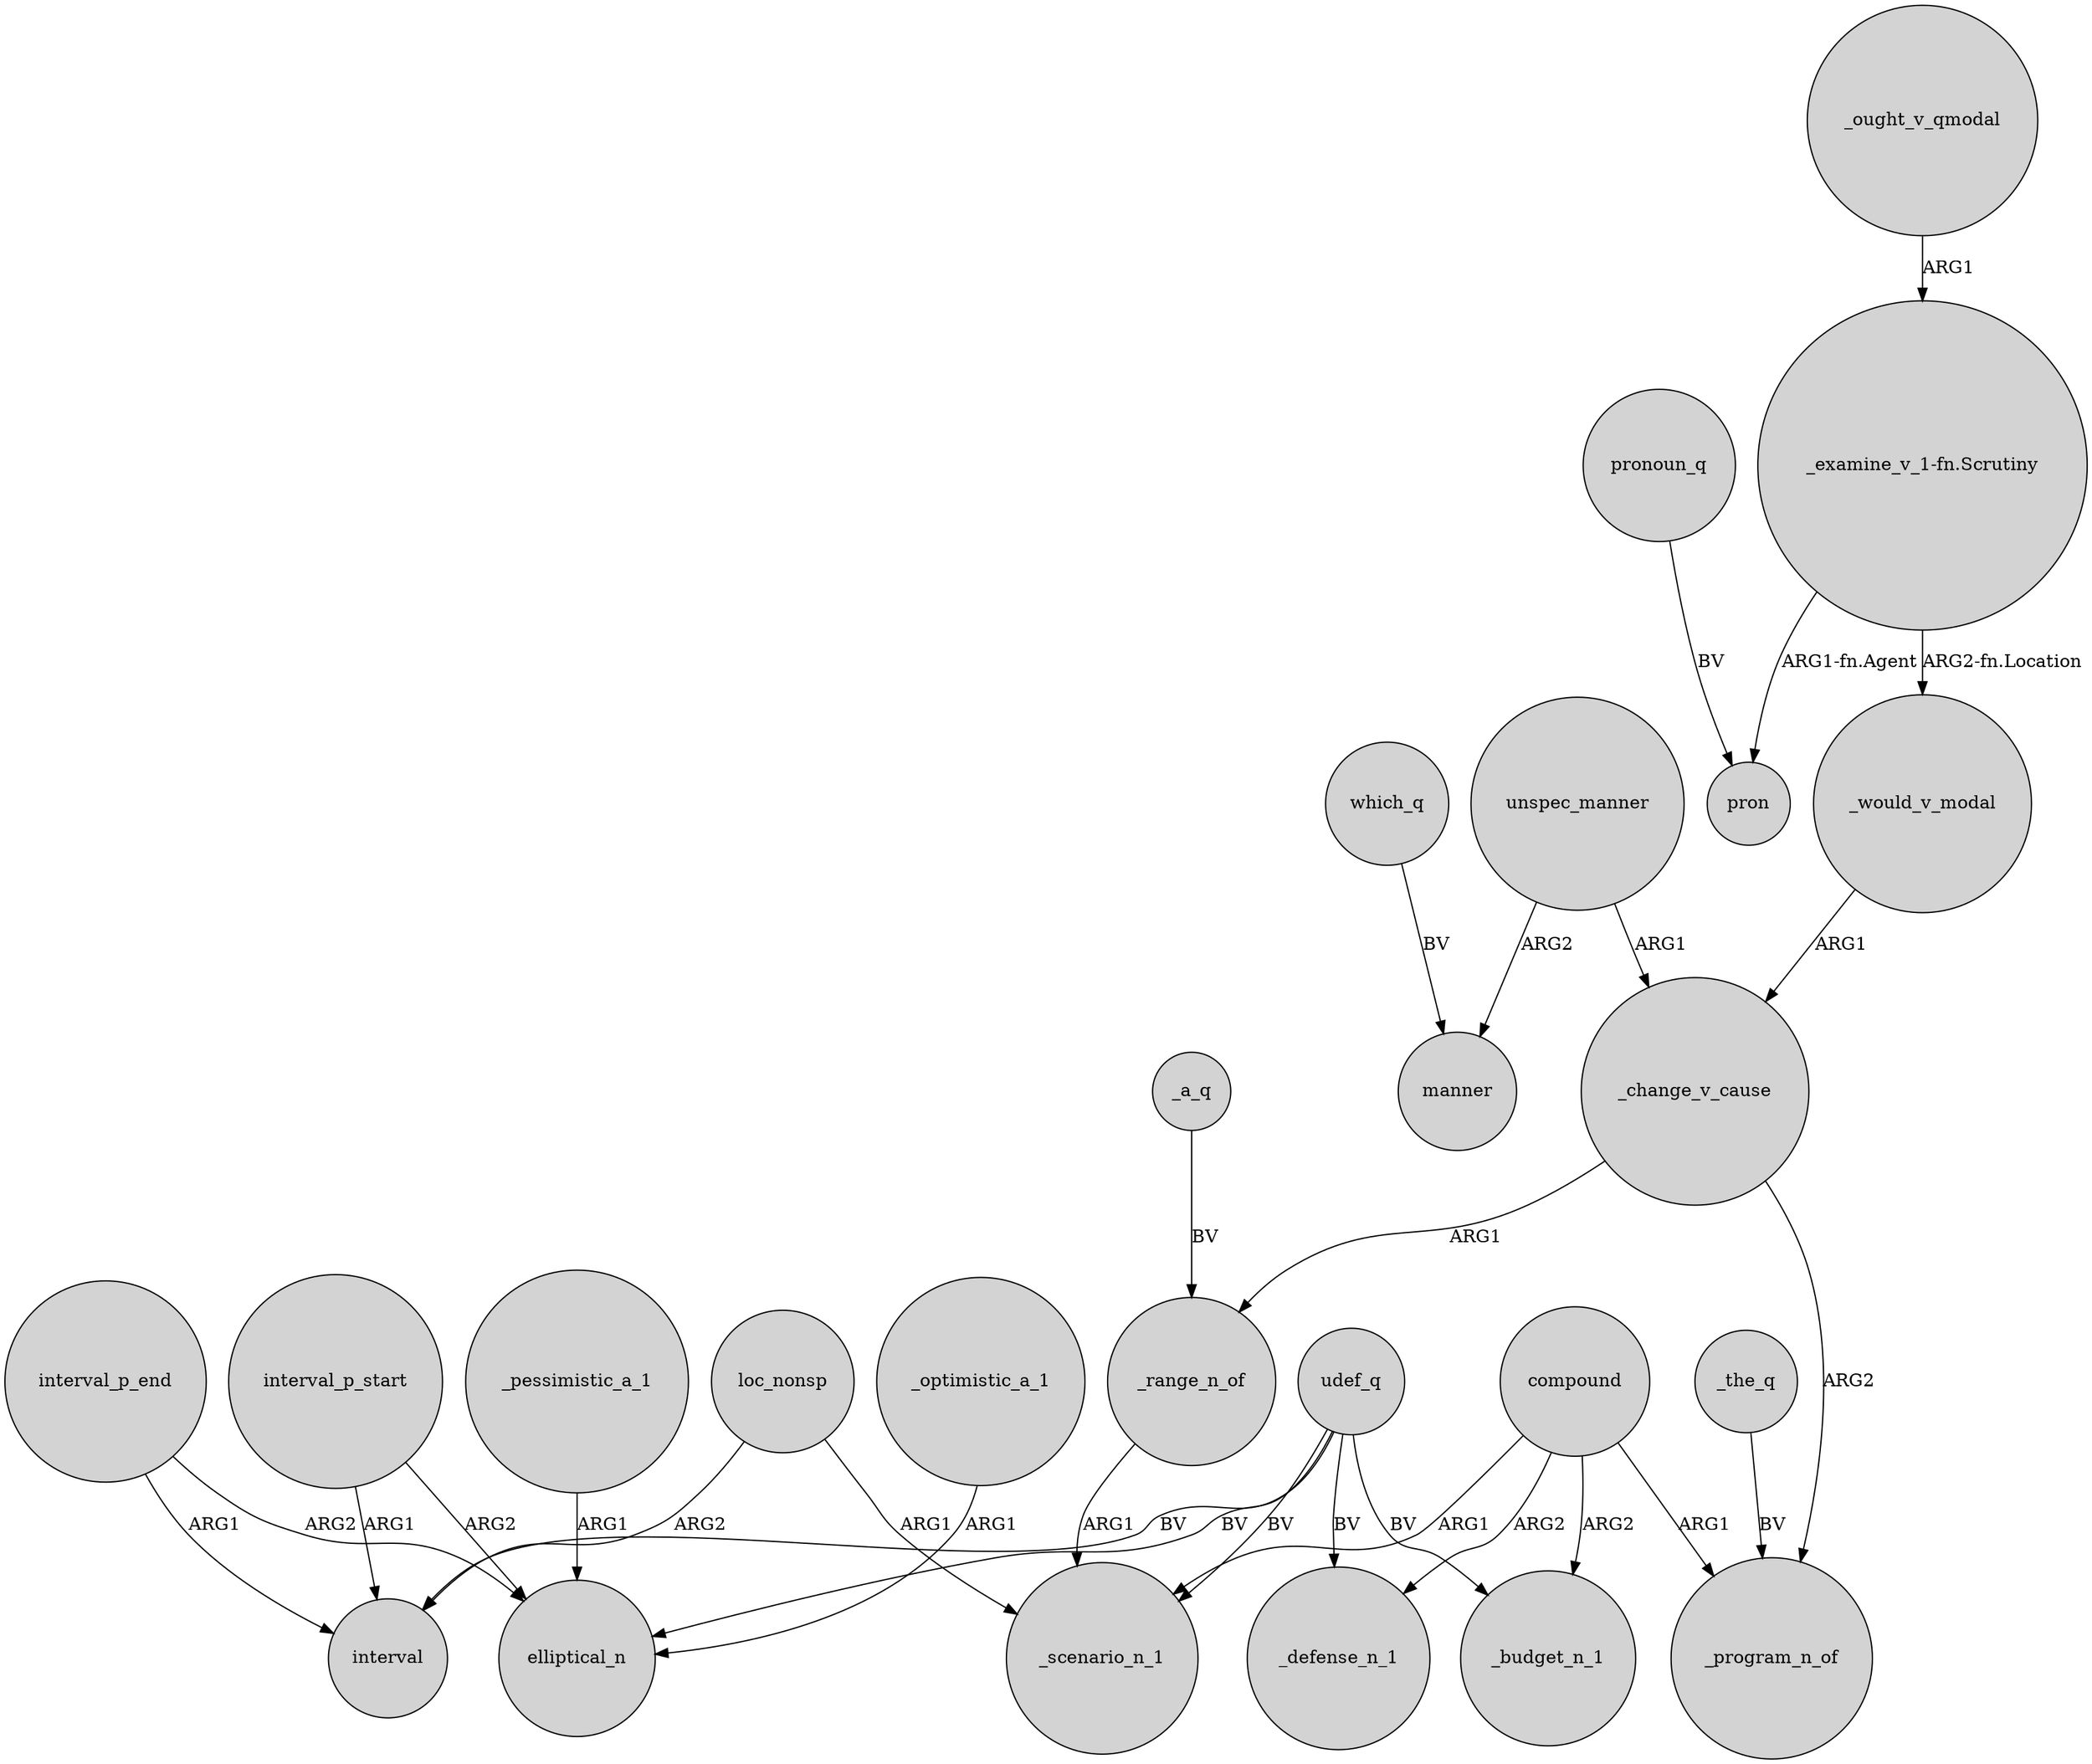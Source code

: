 digraph {
	node [shape=circle style=filled]
	_would_v_modal -> _change_v_cause [label=ARG1]
	_optimistic_a_1 -> elliptical_n [label=ARG1]
	_change_v_cause -> _range_n_of [label=ARG1]
	loc_nonsp -> interval [label=ARG2]
	udef_q -> elliptical_n [label=BV]
	_range_n_of -> _scenario_n_1 [label=ARG1]
	_change_v_cause -> _program_n_of [label=ARG2]
	interval_p_end -> elliptical_n [label=ARG2]
	_ought_v_qmodal -> "_examine_v_1-fn.Scrutiny" [label=ARG1]
	interval_p_start -> elliptical_n [label=ARG2]
	loc_nonsp -> _scenario_n_1 [label=ARG1]
	compound -> _defense_n_1 [label=ARG2]
	which_q -> manner [label=BV]
	compound -> _budget_n_1 [label=ARG2]
	"_examine_v_1-fn.Scrutiny" -> pron [label="ARG1-fn.Agent"]
	unspec_manner -> _change_v_cause [label=ARG1]
	_a_q -> _range_n_of [label=BV]
	pronoun_q -> pron [label=BV]
	udef_q -> _defense_n_1 [label=BV]
	interval_p_start -> interval [label=ARG1]
	_the_q -> _program_n_of [label=BV]
	udef_q -> _budget_n_1 [label=BV]
	"_examine_v_1-fn.Scrutiny" -> _would_v_modal [label="ARG2-fn.Location"]
	interval_p_end -> interval [label=ARG1]
	_pessimistic_a_1 -> elliptical_n [label=ARG1]
	compound -> _program_n_of [label=ARG1]
	udef_q -> _scenario_n_1 [label=BV]
	compound -> _scenario_n_1 [label=ARG1]
	unspec_manner -> manner [label=ARG2]
	udef_q -> interval [label=BV]
}
